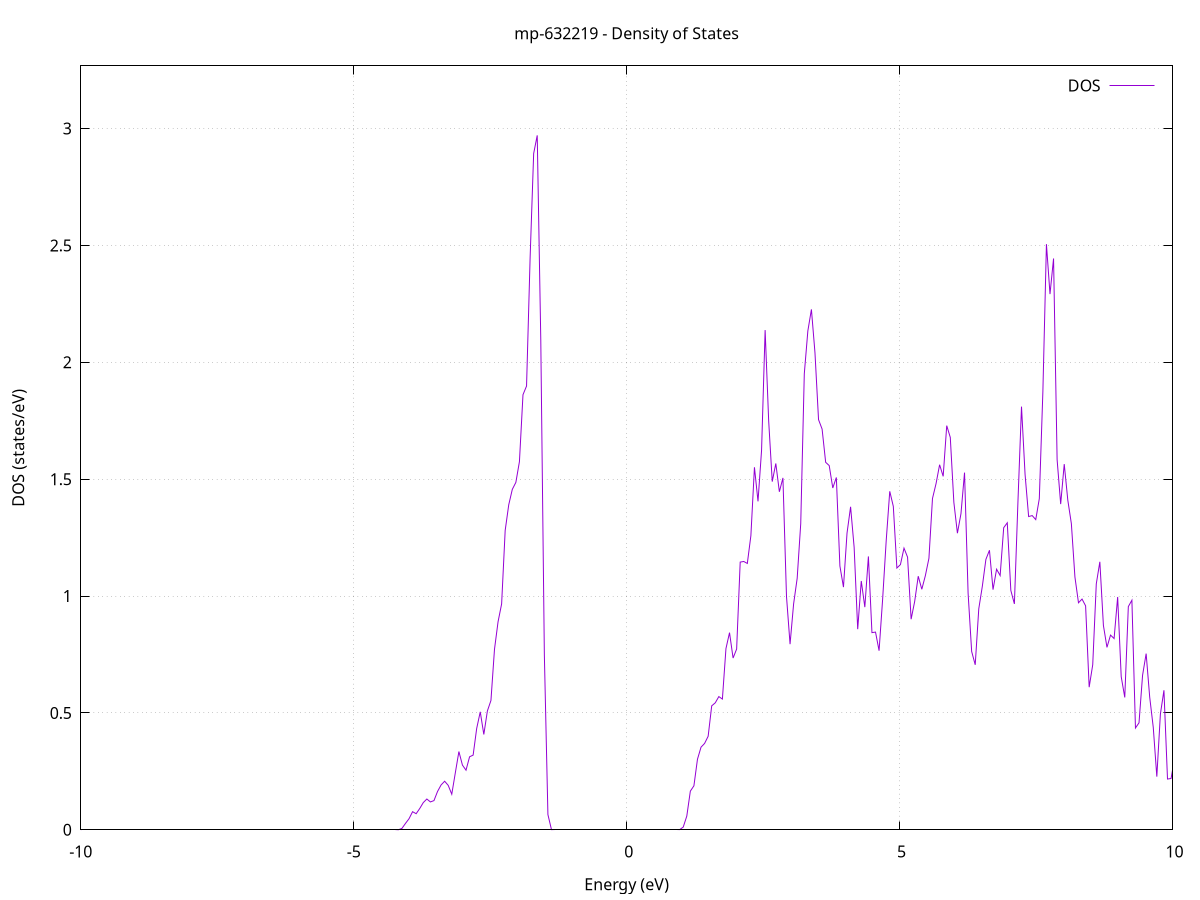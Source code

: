 set title 'mp-632219 - Density of States'
set xlabel 'Energy (eV)'
set ylabel 'DOS (states/eV)'
set grid
set xrange [-10:10]
set yrange [0:3.268]
set xzeroaxis lt -1
set terminal png size 800,600
set output 'mp-632219_dos_gnuplot.png'
plot '-' using 1:2 with lines title 'DOS'
-51.021000 0.000000
-50.955800 0.000000
-50.890500 0.000000
-50.825300 0.000000
-50.760100 0.000000
-50.694800 0.000000
-50.629600 0.000000
-50.564400 0.000000
-50.499100 0.000000
-50.433900 0.000000
-50.368600 0.000000
-50.303400 0.000000
-50.238200 0.000000
-50.172900 0.000000
-50.107700 0.000000
-50.042500 0.000000
-49.977200 0.000000
-49.912000 0.000000
-49.846800 0.000000
-49.781500 0.000000
-49.716300 0.000000
-49.651100 0.000000
-49.585800 0.000000
-49.520600 0.000000
-49.455400 0.000000
-49.390100 0.000000
-49.324900 0.000000
-49.259700 0.000000
-49.194400 0.000000
-49.129200 0.000000
-49.063900 0.000000
-48.998700 0.000000
-48.933500 0.000000
-48.868200 0.000000
-48.803000 0.000000
-48.737800 0.000000
-48.672500 0.000000
-48.607300 0.000000
-48.542100 0.000000
-48.476800 0.000000
-48.411600 0.000000
-48.346400 0.000000
-48.281100 0.000000
-48.215900 0.000000
-48.150700 0.000000
-48.085400 0.000000
-48.020200 0.000000
-47.955000 0.000000
-47.889700 0.000000
-47.824500 0.000000
-47.759200 0.000000
-47.694000 0.000000
-47.628800 0.000000
-47.563500 0.000000
-47.498300 0.000000
-47.433100 0.000000
-47.367800 0.000000
-47.302600 0.000000
-47.237400 0.000000
-47.172100 0.000000
-47.106900 0.000000
-47.041700 0.000000
-46.976400 0.000000
-46.911200 0.000000
-46.846000 0.000000
-46.780700 0.000000
-46.715500 0.000000
-46.650300 0.000000
-46.585000 0.000000
-46.519800 0.000000
-46.454500 0.000000
-46.389300 0.000000
-46.324100 0.000000
-46.258800 0.000000
-46.193600 0.000000
-46.128400 0.000000
-46.063100 0.000000
-45.997900 0.000000
-45.932700 0.000000
-45.867400 0.000000
-45.802200 0.000000
-45.737000 0.000000
-45.671700 0.000000
-45.606500 0.000000
-45.541300 0.000000
-45.476000 0.000000
-45.410800 0.000000
-45.345600 0.000000
-45.280300 0.000000
-45.215100 0.000100
-45.149800 0.033600
-45.084600 1.427100
-45.019400 11.009300
-44.954100 15.516000
-44.888900 2.637000
-44.823700 0.035200
-44.758400 0.000000
-44.693200 0.000000
-44.628000 0.000000
-44.562700 0.000000
-44.497500 0.000000
-44.432300 0.000000
-44.367000 0.000000
-44.301800 0.000000
-44.236600 0.000000
-44.171300 0.000000
-44.106100 0.000000
-44.040900 0.000000
-43.975600 0.000000
-43.910400 0.000000
-43.845100 0.000000
-43.779900 0.000000
-43.714700 0.000000
-43.649400 0.000000
-43.584200 0.000000
-43.519000 0.000000
-43.453700 0.000000
-43.388500 0.000000
-43.323300 0.000000
-43.258000 0.000000
-43.192800 0.000000
-43.127600 0.000000
-43.062300 0.000000
-42.997100 0.000000
-42.931900 0.000000
-42.866600 0.000000
-42.801400 0.000000
-42.736100 0.000000
-42.670900 0.000000
-42.605700 0.000000
-42.540400 0.000000
-42.475200 0.000000
-42.410000 0.000000
-42.344700 0.000000
-42.279500 0.000000
-42.214300 0.000000
-42.149000 0.000000
-42.083800 0.000000
-42.018600 0.000000
-41.953300 0.000000
-41.888100 0.000000
-41.822900 0.000000
-41.757600 0.000000
-41.692400 0.000000
-41.627200 0.000000
-41.561900 0.000000
-41.496700 0.000000
-41.431400 0.000000
-41.366200 0.000000
-41.301000 0.000000
-41.235700 0.000000
-41.170500 0.000000
-41.105300 0.000000
-41.040000 0.000000
-40.974800 0.000000
-40.909600 0.000000
-40.844300 0.000000
-40.779100 0.000000
-40.713900 0.000000
-40.648600 0.000000
-40.583400 0.000000
-40.518200 0.000000
-40.452900 0.000000
-40.387700 0.000000
-40.322500 0.000000
-40.257200 0.000000
-40.192000 0.000000
-40.126700 0.000000
-40.061500 0.000000
-39.996300 0.000000
-39.931000 0.000000
-39.865800 0.000000
-39.800600 0.000000
-39.735300 0.000000
-39.670100 0.000000
-39.604900 0.000000
-39.539600 0.000000
-39.474400 0.000000
-39.409200 0.000000
-39.343900 0.000000
-39.278700 0.000000
-39.213500 0.000000
-39.148200 0.000000
-39.083000 0.000000
-39.017800 0.000000
-38.952500 0.000000
-38.887300 0.000000
-38.822000 0.000000
-38.756800 0.000000
-38.691600 0.000000
-38.626300 0.000000
-38.561100 0.000000
-38.495900 0.000000
-38.430600 0.000000
-38.365400 0.000000
-38.300200 0.000000
-38.234900 0.000000
-38.169700 0.000000
-38.104500 0.000000
-38.039200 0.000000
-37.974000 0.000000
-37.908800 0.000000
-37.843500 0.000000
-37.778300 0.000000
-37.713100 0.000000
-37.647800 0.000000
-37.582600 0.000000
-37.517300 0.000000
-37.452100 0.000000
-37.386900 0.000000
-37.321600 0.000000
-37.256400 0.000000
-37.191200 0.000000
-37.125900 0.000000
-37.060700 0.000000
-36.995500 0.000000
-36.930200 0.000000
-36.865000 0.000000
-36.799800 0.000000
-36.734500 0.000000
-36.669300 0.000000
-36.604100 0.000000
-36.538800 0.000000
-36.473600 0.000000
-36.408400 0.000000
-36.343100 0.000000
-36.277900 0.000000
-36.212600 0.000000
-36.147400 0.000000
-36.082200 0.000000
-36.016900 0.000000
-35.951700 0.000000
-35.886500 0.000000
-35.821200 0.000000
-35.756000 0.000000
-35.690800 0.000000
-35.625500 0.000000
-35.560300 0.000000
-35.495100 0.000000
-35.429800 0.000000
-35.364600 0.000000
-35.299400 0.000000
-35.234100 0.000000
-35.168900 0.000000
-35.103600 0.000000
-35.038400 0.000000
-34.973200 0.000000
-34.907900 0.000000
-34.842700 0.000000
-34.777500 0.000000
-34.712200 0.000000
-34.647000 0.000000
-34.581800 0.000000
-34.516500 0.000000
-34.451300 0.000000
-34.386100 0.000000
-34.320800 0.000000
-34.255600 0.000000
-34.190400 0.000000
-34.125100 0.000000
-34.059900 0.000000
-33.994700 0.000000
-33.929400 0.000000
-33.864200 0.000000
-33.798900 0.000000
-33.733700 0.000000
-33.668500 0.000000
-33.603200 0.000000
-33.538000 0.000000
-33.472800 0.000000
-33.407500 0.000000
-33.342300 0.000000
-33.277100 0.000000
-33.211800 0.000000
-33.146600 0.000000
-33.081400 0.000000
-33.016100 0.000000
-32.950900 0.000000
-32.885700 0.000000
-32.820400 0.000000
-32.755200 0.000000
-32.690000 0.000000
-32.624700 0.000000
-32.559500 0.000000
-32.494200 0.000000
-32.429000 0.000000
-32.363800 0.000000
-32.298500 0.000000
-32.233300 0.000000
-32.168100 0.000000
-32.102800 0.000000
-32.037600 0.000000
-31.972400 0.000000
-31.907100 0.000000
-31.841900 0.000000
-31.776700 0.000000
-31.711400 0.000000
-31.646200 0.000000
-31.581000 0.000000
-31.515700 0.000000
-31.450500 0.000000
-31.385300 0.000000
-31.320000 0.000000
-31.254800 0.000000
-31.189500 0.000000
-31.124300 0.000000
-31.059100 0.000000
-30.993800 0.000000
-30.928600 0.000000
-30.863400 0.000000
-30.798100 0.000000
-30.732900 0.000000
-30.667700 0.000000
-30.602400 0.000000
-30.537200 0.000000
-30.472000 0.000000
-30.406700 0.000000
-30.341500 0.000000
-30.276300 0.000000
-30.211000 0.000000
-30.145800 0.000000
-30.080600 0.000000
-30.015300 0.000000
-29.950100 0.000000
-29.884800 0.000000
-29.819600 0.000000
-29.754400 0.000000
-29.689100 0.000000
-29.623900 0.000000
-29.558700 0.000000
-29.493400 0.000000
-29.428200 0.000000
-29.363000 0.000000
-29.297700 0.000000
-29.232500 0.000000
-29.167300 0.000000
-29.102000 0.000000
-29.036800 0.000000
-28.971600 0.000000
-28.906300 0.000000
-28.841100 0.000000
-28.775900 0.000000
-28.710600 0.000000
-28.645400 0.000000
-28.580100 0.000000
-28.514900 0.000000
-28.449700 0.000000
-28.384400 0.000000
-28.319200 0.000000
-28.254000 0.000000
-28.188700 0.000000
-28.123500 0.000000
-28.058300 0.000000
-27.993000 0.000000
-27.927800 0.000000
-27.862600 0.000000
-27.797300 0.000000
-27.732100 0.000000
-27.666900 0.000000
-27.601600 0.000000
-27.536400 0.000000
-27.471100 0.000000
-27.405900 0.000000
-27.340700 0.000000
-27.275400 0.000000
-27.210200 0.000000
-27.145000 0.000000
-27.079700 0.000000
-27.014500 0.000000
-26.949300 0.000000
-26.884000 0.000000
-26.818800 0.000000
-26.753600 0.000000
-26.688300 0.000000
-26.623100 0.000000
-26.557900 0.000000
-26.492600 0.000000
-26.427400 0.000000
-26.362200 0.000000
-26.296900 0.000000
-26.231700 0.000000
-26.166400 0.000000
-26.101200 0.000000
-26.036000 0.000000
-25.970700 0.000000
-25.905500 0.000000
-25.840300 0.000000
-25.775000 0.000000
-25.709800 0.000000
-25.644600 0.000000
-25.579300 0.000000
-25.514100 0.000000
-25.448900 0.000000
-25.383600 0.000000
-25.318400 0.000000
-25.253200 0.000000
-25.187900 0.000000
-25.122700 0.000000
-25.057500 0.000000
-24.992200 0.000000
-24.927000 0.000000
-24.861700 0.000000
-24.796500 0.000000
-24.731300 0.000000
-24.666000 0.000000
-24.600800 0.000000
-24.535600 0.000000
-24.470300 0.000000
-24.405100 0.000000
-24.339900 0.000000
-24.274600 0.000000
-24.209400 0.000000
-24.144200 0.000000
-24.078900 0.000000
-24.013700 0.000000
-23.948500 0.000000
-23.883200 0.000000
-23.818000 0.000000
-23.752800 0.000000
-23.687500 0.000000
-23.622300 0.000900
-23.557000 0.119900
-23.491800 1.814200
-23.426600 7.023100
-23.361300 10.048100
-23.296100 6.039000
-23.230900 5.076900
-23.165600 6.932600
-23.100400 9.335700
-23.035200 14.550700
-22.969900 16.032200
-22.904700 11.218300
-22.839500 3.548200
-22.774200 0.233700
-22.709000 0.001600
-22.643800 0.000000
-22.578500 0.000000
-22.513300 0.000000
-22.448100 0.000000
-22.382800 0.000000
-22.317600 0.000000
-22.252300 0.000000
-22.187100 0.000000
-22.121900 0.000000
-22.056600 0.000000
-21.991400 0.000000
-21.926200 0.000000
-21.860900 0.000000
-21.795700 0.000000
-21.730500 0.000000
-21.665200 0.000000
-21.600000 0.000000
-21.534800 0.000000
-21.469500 0.000000
-21.404300 0.000000
-21.339100 0.000000
-21.273800 0.000000
-21.208600 0.000000
-21.143400 0.000000
-21.078100 0.000000
-21.012900 0.000000
-20.947600 0.000000
-20.882400 0.000000
-20.817200 0.000000
-20.751900 0.000000
-20.686700 0.000000
-20.621500 0.000000
-20.556200 0.000000
-20.491000 0.000000
-20.425800 0.000000
-20.360500 0.000000
-20.295300 0.000000
-20.230100 0.000000
-20.164800 0.000000
-20.099600 0.000000
-20.034400 0.000000
-19.969100 0.000000
-19.903900 0.000000
-19.838600 0.000000
-19.773400 0.000000
-19.708200 0.000000
-19.642900 0.000000
-19.577700 0.000000
-19.512500 0.000000
-19.447200 0.000000
-19.382000 0.000000
-19.316800 0.000000
-19.251500 0.000000
-19.186300 0.000000
-19.121100 0.000000
-19.055800 0.000000
-18.990600 0.000000
-18.925400 0.000000
-18.860100 0.000000
-18.794900 0.000000
-18.729700 0.000000
-18.664400 0.000000
-18.599200 0.000000
-18.533900 0.000000
-18.468700 0.000000
-18.403500 0.000000
-18.338200 0.000000
-18.273000 0.000000
-18.207800 0.000000
-18.142500 0.000000
-18.077300 0.000000
-18.012100 0.000000
-17.946800 0.000000
-17.881600 0.000000
-17.816400 0.000000
-17.751100 0.000000
-17.685900 0.000000
-17.620700 0.000000
-17.555400 0.000000
-17.490200 0.000000
-17.425000 0.000000
-17.359700 0.000000
-17.294500 0.000000
-17.229200 0.000000
-17.164000 0.000000
-17.098800 0.000000
-17.033500 0.000000
-16.968300 0.000000
-16.903100 0.000000
-16.837800 0.000000
-16.772600 0.000000
-16.707400 0.000000
-16.642100 0.000000
-16.576900 0.000000
-16.511700 0.000000
-16.446400 0.000000
-16.381200 0.000000
-16.316000 0.000000
-16.250700 0.000000
-16.185500 0.000000
-16.120300 0.000000
-16.055000 0.000000
-15.989800 0.000000
-15.924500 0.000000
-15.859300 0.000000
-15.794100 0.000000
-15.728800 0.000000
-15.663600 0.000000
-15.598400 0.000000
-15.533100 0.000000
-15.467900 0.000000
-15.402700 0.000000
-15.337400 0.000000
-15.272200 0.000000
-15.207000 0.000000
-15.141700 0.000000
-15.076500 0.000000
-15.011300 0.000000
-14.946000 0.000000
-14.880800 0.000000
-14.815600 0.000000
-14.750300 0.000000
-14.685100 0.000000
-14.619800 0.000000
-14.554600 0.000000
-14.489400 0.000000
-14.424100 0.000000
-14.358900 0.000000
-14.293700 0.000000
-14.228400 0.000000
-14.163200 0.000000
-14.098000 0.000000
-14.032700 0.000000
-13.967500 0.000000
-13.902300 0.000000
-13.837000 0.000000
-13.771800 0.000000
-13.706600 0.000000
-13.641300 0.000000
-13.576100 0.000000
-13.510900 0.000000
-13.445600 0.000000
-13.380400 0.000000
-13.315100 0.000000
-13.249900 0.000000
-13.184700 0.000000
-13.119400 0.000000
-13.054200 0.000000
-12.989000 0.000000
-12.923700 0.000000
-12.858500 0.000000
-12.793300 0.000000
-12.728000 0.000000
-12.662800 0.000000
-12.597600 0.000000
-12.532300 0.000000
-12.467100 0.000000
-12.401900 0.000000
-12.336600 0.000000
-12.271400 0.000000
-12.206100 0.000000
-12.140900 0.000000
-12.075700 0.000000
-12.010400 0.000000
-11.945200 0.000000
-11.880000 0.000000
-11.814700 0.000000
-11.749500 0.000000
-11.684300 0.000000
-11.619000 0.000000
-11.553800 0.000000
-11.488600 0.000000
-11.423300 0.000000
-11.358100 0.000000
-11.292900 0.000000
-11.227600 0.000000
-11.162400 0.000000
-11.097200 0.000000
-11.031900 0.000000
-10.966700 0.000000
-10.901400 0.000000
-10.836200 0.000000
-10.771000 0.000000
-10.705700 0.000000
-10.640500 0.000000
-10.575300 0.000000
-10.510000 0.000000
-10.444800 0.000000
-10.379600 0.000000
-10.314300 0.000000
-10.249100 0.000000
-10.183900 0.000000
-10.118600 0.000000
-10.053400 0.000000
-9.988200 0.000000
-9.922900 0.000000
-9.857700 0.000000
-9.792500 0.000000
-9.727200 0.000000
-9.662000 0.000000
-9.596700 0.000000
-9.531500 0.000000
-9.466300 0.000000
-9.401000 0.000000
-9.335800 0.000000
-9.270600 0.000000
-9.205300 0.000000
-9.140100 0.000000
-9.074900 0.000000
-9.009600 0.000000
-8.944400 0.000000
-8.879200 0.000000
-8.813900 0.000000
-8.748700 0.000000
-8.683500 0.000000
-8.618200 0.000000
-8.553000 0.000000
-8.487800 0.000000
-8.422500 0.000000
-8.357300 0.000000
-8.292000 0.000000
-8.226800 0.000000
-8.161600 0.000000
-8.096300 0.000000
-8.031100 0.000000
-7.965900 0.000000
-7.900600 0.000000
-7.835400 0.000000
-7.770200 0.000000
-7.704900 0.000000
-7.639700 0.000000
-7.574500 0.000000
-7.509200 0.000000
-7.444000 0.000000
-7.378800 0.000000
-7.313500 0.000000
-7.248300 0.000000
-7.183100 0.000000
-7.117800 0.000000
-7.052600 0.000000
-6.987300 0.000000
-6.922100 0.000000
-6.856900 0.000000
-6.791600 0.000000
-6.726400 0.000000
-6.661200 0.000000
-6.595900 0.000000
-6.530700 0.000000
-6.465500 0.000000
-6.400200 0.000000
-6.335000 0.000000
-6.269800 0.000000
-6.204500 0.000000
-6.139300 0.000000
-6.074100 0.000000
-6.008800 0.000000
-5.943600 0.000000
-5.878400 0.000000
-5.813100 0.000000
-5.747900 0.000000
-5.682600 0.000000
-5.617400 0.000000
-5.552200 0.000000
-5.486900 0.000000
-5.421700 0.000000
-5.356500 0.000000
-5.291200 0.000000
-5.226000 0.000000
-5.160800 0.000000
-5.095500 0.000000
-5.030300 0.000000
-4.965100 0.000000
-4.899800 0.000000
-4.834600 0.000000
-4.769400 0.000000
-4.704100 0.000000
-4.638900 0.000000
-4.573600 0.000000
-4.508400 0.000000
-4.443200 0.000000
-4.377900 0.000000
-4.312700 0.000000
-4.247500 0.000000
-4.182200 0.000100
-4.117000 0.005800
-4.051800 0.027200
-3.986500 0.047400
-3.921300 0.077400
-3.856100 0.068800
-3.790800 0.090900
-3.725600 0.116300
-3.660400 0.131600
-3.595100 0.119100
-3.529900 0.124800
-3.464700 0.163700
-3.399400 0.191800
-3.334200 0.207700
-3.268900 0.190000
-3.203700 0.152100
-3.138500 0.243700
-3.073200 0.334700
-3.008000 0.276500
-2.942800 0.254900
-2.877500 0.312200
-2.812300 0.319400
-2.747100 0.433600
-2.681800 0.504600
-2.616600 0.407700
-2.551400 0.508200
-2.486100 0.553100
-2.420900 0.772400
-2.355700 0.889900
-2.290400 0.966200
-2.225200 1.280700
-2.160000 1.390300
-2.094700 1.456300
-2.029500 1.486200
-1.964200 1.574800
-1.899000 1.861200
-1.833800 1.898300
-1.768500 2.446200
-1.703300 2.893200
-1.638100 2.970700
-1.572800 2.093800
-1.507600 0.749300
-1.442400 0.065100
-1.377100 0.000600
-1.311900 0.000000
-1.246700 0.000000
-1.181400 0.000000
-1.116200 0.000000
-1.051000 0.000000
-0.985700 0.000000
-0.920500 0.000000
-0.855300 0.000000
-0.790000 0.000000
-0.724800 0.000000
-0.659500 0.000000
-0.594300 0.000000
-0.529100 0.000000
-0.463800 0.000000
-0.398600 0.000000
-0.333400 0.000000
-0.268100 0.000000
-0.202900 0.000000
-0.137700 0.000000
-0.072400 0.000000
-0.007200 0.000000
0.058000 0.000000
0.123300 0.000000
0.188500 0.000000
0.253700 0.000000
0.319000 0.000000
0.384200 0.000000
0.449400 0.000000
0.514700 0.000000
0.579900 0.000000
0.645200 0.000000
0.710400 0.000000
0.775600 0.000000
0.840900 0.000000
0.906100 0.000000
0.971300 0.000700
1.036600 0.011500
1.101800 0.058500
1.167000 0.165300
1.232300 0.188100
1.297500 0.301700
1.362700 0.353400
1.428000 0.369400
1.493200 0.400000
1.558400 0.530300
1.623700 0.543200
1.688900 0.569800
1.754100 0.559200
1.819400 0.775200
1.884600 0.843300
1.949900 0.734700
2.015100 0.773300
2.080300 1.145200
2.145600 1.147800
2.210800 1.139400
2.276000 1.258100
2.341300 1.550800
2.406500 1.405000
2.471700 1.623100
2.537000 2.137800
2.602200 1.748200
2.667400 1.489500
2.732700 1.567100
2.797900 1.446000
2.863100 1.505300
2.928400 0.998500
2.993600 0.794200
3.058900 0.966500
3.124100 1.075700
3.189300 1.309400
3.254600 1.950800
3.319800 2.134300
3.385000 2.226300
3.450300 2.040100
3.515500 1.754600
3.580700 1.714300
3.646000 1.572100
3.711200 1.558000
3.776400 1.462200
3.841700 1.507200
3.906900 1.128400
3.972100 1.038100
4.037400 1.269100
4.102600 1.381700
4.167800 1.207900
4.233100 0.858200
4.298300 1.064400
4.363600 0.952500
4.428800 1.169300
4.494000 0.843400
4.559300 0.845700
4.624500 0.766100
4.689700 0.986400
4.755000 1.236300
4.820200 1.448000
4.885400 1.383500
4.950700 1.119800
5.015900 1.134500
5.081100 1.204900
5.146400 1.166300
5.211600 0.900800
5.276800 0.977000
5.342100 1.084800
5.407300 1.028800
5.472500 1.087200
5.537800 1.161400
5.603000 1.417300
5.668300 1.481000
5.733500 1.561700
5.798700 1.511900
5.864000 1.728900
5.929200 1.678500
5.994400 1.400900
6.059700 1.268700
6.124900 1.352400
6.190100 1.528000
6.255400 1.012400
6.320600 0.762800
6.385800 0.705700
6.451100 0.945400
6.516300 1.041900
6.581500 1.156800
6.646800 1.195800
6.712000 1.027300
6.777200 1.114700
6.842500 1.087600
6.907700 1.292300
6.973000 1.313300
7.038200 1.024100
7.103400 0.966300
7.168700 1.404500
7.233900 1.810200
7.299100 1.520400
7.364400 1.340000
7.429600 1.344100
7.494800 1.326900
7.560100 1.416700
7.625300 1.873800
7.690500 2.505200
7.755800 2.291600
7.821000 2.444000
7.886200 1.583000
7.951500 1.393400
8.016700 1.564400
8.081900 1.410300
8.147200 1.309700
8.212400 1.081400
8.277700 0.971100
8.342900 0.987000
8.408100 0.957900
8.473400 0.610000
8.538600 0.706000
8.603800 1.052000
8.669100 1.146500
8.734300 0.874300
8.799500 0.780400
8.864800 0.832900
8.930000 0.818100
8.995200 0.995800
9.060500 0.655000
9.125700 0.566200
9.190900 0.954800
9.256200 0.982100
9.321400 0.435400
9.386600 0.457700
9.451900 0.661100
9.517100 0.753600
9.582400 0.567500
9.647600 0.438000
9.712800 0.227300
9.778100 0.494800
9.843300 0.596800
9.908500 0.217100
9.973800 0.219400
10.039000 0.306600
10.104200 0.420800
10.169500 0.245300
10.234700 0.274100
10.299900 0.409700
10.365200 0.520200
10.430400 0.508000
10.495600 0.866500
10.560900 0.914000
10.626100 0.819800
10.691400 1.138100
10.756600 1.154100
10.821800 1.158000
10.887100 1.382100
10.952300 1.114600
11.017500 1.064000
11.082800 1.058000
11.148000 1.115600
11.213200 0.982500
11.278500 0.745400
11.343700 0.958500
11.408900 1.051100
11.474200 1.024600
11.539400 0.985800
11.604600 1.057400
11.669900 1.012200
11.735100 0.856400
11.800300 0.784300
11.865600 0.991700
11.930800 1.136600
11.996100 1.270100
12.061300 1.115900
12.126500 1.090100
12.191800 1.068600
12.257000 1.039400
12.322200 0.834100
12.387500 0.846900
12.452700 0.959900
12.517900 1.023600
12.583200 1.296700
12.648400 0.975300
12.713600 1.085200
12.778900 1.034700
12.844100 0.817800
12.909300 0.834600
12.974600 1.066900
13.039800 1.388700
13.105000 1.201800
13.170300 0.987600
13.235500 1.039000
13.300800 0.909200
13.366000 0.971200
13.431200 1.063000
13.496500 0.990300
13.561700 0.655300
13.626900 0.364800
13.692200 0.276500
13.757400 0.536200
13.822600 0.783700
13.887900 0.608200
13.953100 0.224500
14.018300 0.237900
14.083600 0.654600
14.148800 0.900900
14.214000 0.959700
14.279300 0.594200
14.344500 0.683900
14.409700 1.044000
14.475000 1.130300
14.540200 1.057600
14.605500 0.787200
14.670700 0.779600
14.735900 0.596600
14.801200 0.701600
14.866400 0.955600
14.931600 0.784100
14.996900 0.762300
15.062100 0.750800
15.127300 0.831300
15.192600 1.032300
15.257800 0.803100
15.323000 0.586100
15.388300 0.879600
15.453500 1.125600
15.518700 0.985100
15.584000 0.679000
15.649200 0.713100
15.714400 0.661700
15.779700 0.428700
15.844900 0.508000
15.910200 0.660100
15.975400 0.720800
16.040600 0.698500
16.105900 0.647200
16.171100 0.803000
16.236300 0.787000
16.301600 0.545800
16.366800 0.633700
16.432000 0.936600
16.497300 1.139100
16.562500 1.122000
16.627700 1.121700
16.693000 0.848900
16.758200 0.734400
16.823400 0.960200
16.888700 1.262500
16.953900 1.143700
17.019100 1.156700
17.084400 1.430800
17.149600 1.474200
17.214900 1.505300
17.280100 1.297500
17.345300 1.499400
17.410600 1.996500
17.475800 1.829100
17.541000 1.272700
17.606300 1.143800
17.671500 1.252000
17.736700 1.225200
17.802000 1.058000
17.867200 0.788200
17.932400 0.775500
17.997700 0.918800
18.062900 0.891400
18.128100 1.040400
18.193400 0.897400
18.258600 0.417600
18.323900 0.451900
18.389100 0.770600
18.454300 0.561700
18.519600 0.470100
18.584800 0.414400
18.650000 0.493500
18.715300 0.561200
18.780500 0.474500
18.845700 0.298000
18.911000 0.178300
18.976200 0.451700
19.041400 0.435200
19.106700 0.277800
19.171900 0.391900
19.237100 0.326300
19.302400 0.278100
19.367600 0.468600
19.432800 0.663500
19.498100 0.460900
19.563300 0.473900
19.628600 0.608700
19.693800 0.472400
19.759000 0.376300
19.824300 0.444200
19.889500 0.585200
19.954700 0.474300
20.020000 0.351300
20.085200 0.803400
20.150400 1.210100
20.215700 1.072200
20.280900 0.892600
20.346100 0.712500
20.411400 0.792500
20.476600 1.013800
20.541800 0.874700
20.607100 0.653600
20.672300 0.723400
20.737500 1.148400
20.802800 1.280900
20.868000 1.077800
20.933300 1.067100
20.998500 0.907900
21.063700 0.826200
21.129000 0.907900
21.194200 1.092900
21.259400 1.425900
21.324700 1.308200
21.389900 0.981300
21.455100 0.592600
21.520400 0.761000
21.585600 0.780500
21.650800 0.729000
21.716100 0.577400
21.781300 0.658200
21.846500 0.710000
21.911800 0.629500
21.977000 0.330000
22.042200 0.268900
22.107500 0.345500
22.172700 0.411500
22.238000 0.463300
22.303200 0.564900
22.368400 0.603700
22.433700 0.644500
22.498900 0.571100
22.564100 0.605100
22.629400 0.555400
22.694600 0.627500
22.759800 0.649800
22.825100 0.734100
22.890300 0.625900
22.955500 0.724500
23.020800 0.871300
23.086000 1.036600
23.151200 1.162100
23.216500 1.075200
23.281700 1.196800
23.346900 1.596100
23.412200 1.799200
23.477400 1.708100
23.542700 1.416700
23.607900 1.670400
23.673100 1.698800
23.738400 1.342600
23.803600 1.537700
23.868800 1.301500
23.934100 1.455300
23.999300 1.536300
24.064500 1.606200
24.129800 1.601300
24.195000 1.557500
24.260200 1.468600
24.325500 1.376800
24.390700 1.131800
24.455900 1.278500
24.521200 1.187000
24.586400 1.157400
24.651600 0.932900
24.716900 0.850400
24.782100 0.783300
24.847400 0.581400
24.912600 0.980800
24.977800 1.062000
25.043100 0.909800
25.108300 1.224700
25.173500 0.999000
25.238800 1.185700
25.304000 1.160700
25.369200 0.864500
25.434500 0.572500
25.499700 0.637400
25.564900 0.894600
25.630200 0.859000
25.695400 0.734300
25.760600 0.733400
25.825900 1.005800
25.891100 1.184100
25.956400 1.502700
26.021600 1.188600
26.086800 1.119500
26.152100 1.083900
26.217300 0.881500
26.282500 0.912900
26.347800 1.241500
26.413000 1.320700
26.478200 1.108600
26.543500 1.253000
26.608700 1.019400
26.673900 1.084600
26.739200 0.981000
26.804400 0.782100
26.869600 0.708300
26.934900 0.901800
27.000100 1.182000
27.065300 0.880800
27.130600 1.211000
27.195800 1.509000
27.261100 1.179800
27.326300 1.328500
27.391500 1.245000
27.456800 0.885600
27.522000 0.730400
27.587200 0.719800
27.652500 0.607300
27.717700 0.896100
27.782900 1.188700
27.848200 1.016900
27.913400 0.929000
27.978600 0.815700
28.043900 0.662000
28.109100 0.718200
28.174300 0.911400
28.239600 0.998100
28.304800 0.724900
28.370000 0.879000
28.435300 1.373000
28.500500 1.302800
28.565800 1.427600
28.631000 1.490500
28.696200 1.264800
28.761500 1.129900
28.826700 1.379900
28.891900 1.623800
28.957200 1.546200
29.022400 1.473000
29.087600 1.080000
29.152900 1.414000
29.218100 1.361200
29.283300 1.219600
29.348600 1.441200
29.413800 1.311500
29.479000 1.149600
29.544300 1.229800
29.609500 1.526500
29.674700 1.482200
29.740000 1.376700
29.805200 1.147800
29.870500 0.919500
29.935700 0.956600
30.000900 0.912900
30.066200 1.179000
30.131400 1.536400
30.196600 1.543800
30.261900 1.207700
30.327100 1.091100
30.392300 0.815500
30.457600 0.739900
30.522800 0.937200
30.588000 1.348100
30.653300 1.532500
30.718500 1.328900
30.783700 1.532500
30.849000 1.540800
30.914200 1.320900
30.979400 1.076900
31.044700 1.247900
31.109900 1.327900
31.175200 1.219100
31.240400 0.764400
31.305600 0.904600
31.370900 1.210600
31.436100 0.770100
31.501300 0.895200
31.566600 1.307500
31.631800 1.514400
31.697000 1.202500
31.762300 0.926500
31.827500 1.226000
31.892700 1.115000
31.958000 0.964200
32.023200 0.708200
32.088400 0.807900
32.153700 1.050800
32.218900 0.920000
32.284100 0.691300
32.349400 1.044400
32.414600 1.058300
32.479900 1.045700
32.545100 0.992500
32.610300 1.169400
32.675600 0.752800
32.740800 0.711000
32.806000 0.980500
32.871300 0.804400
32.936500 0.863700
33.001700 1.033000
33.067000 1.024100
33.132200 0.893500
33.197400 1.063500
33.262700 1.058400
33.327900 0.880500
33.393100 0.953200
33.458400 1.161900
33.523600 1.394400
33.588900 1.996300
33.654100 1.431900
33.719300 1.263400
33.784600 0.982500
33.849800 0.809600
33.915000 0.827800
33.980300 1.006300
34.045500 1.293400
34.110700 1.072700
34.176000 1.290000
34.241200 1.598800
34.306400 1.508700
34.371700 1.600500
34.436900 1.236000
34.502100 1.357700
34.567400 1.340700
34.632600 1.112500
34.697800 1.349400
34.763100 1.321300
34.828300 0.977000
34.893600 1.051800
34.958800 0.984400
35.024000 0.862700
35.089300 0.965600
35.154500 1.212000
35.219700 1.193100
35.285000 1.320800
35.350200 1.553200
35.415400 1.346400
35.480700 1.259800
35.545900 1.517000
35.611100 1.087600
35.676400 1.214300
35.741600 1.707300
35.806800 1.612300
35.872100 1.253000
35.937300 1.159000
36.002500 0.981700
36.067800 1.070200
36.133000 1.219200
36.198300 1.405100
36.263500 1.443000
36.328700 1.434400
36.394000 1.502500
36.459200 1.311200
36.524400 1.296300
36.589700 0.957500
36.654900 1.061300
36.720100 1.211800
36.785400 1.224600
36.850600 1.325800
36.915800 1.240800
36.981100 1.401700
37.046300 1.326300
37.111500 1.516300
37.176800 1.279300
37.242000 1.035200
37.307200 1.336100
37.372500 1.407500
37.437700 1.338200
37.503000 0.992700
37.568200 0.844000
37.633400 0.923800
37.698700 1.111500
37.763900 1.214200
37.829100 1.360100
37.894400 1.198800
37.959600 1.046800
38.024800 1.452100
38.090100 1.396600
38.155300 1.211500
38.220500 1.149200
38.285800 1.424800
38.351000 1.468200
38.416200 1.446300
38.481500 1.508400
38.546700 1.236100
38.611900 1.156100
38.677200 1.202200
38.742400 1.292400
38.807700 1.100700
38.872900 0.797200
38.938100 0.779600
39.003400 0.818100
39.068600 1.030800
39.133800 1.533700
39.199100 1.374300
39.264300 1.182900
39.329500 1.372400
39.394800 1.027900
39.460000 0.981200
39.525200 1.272600
39.590500 1.235000
39.655700 1.288900
39.720900 1.453600
39.786200 1.494300
39.851400 1.524700
39.916600 1.215100
39.981900 1.094800
40.047100 1.177500
40.112400 1.410900
40.177600 1.273800
40.242800 1.212500
40.308100 1.164200
40.373300 0.790300
40.438500 1.092700
40.503800 1.492500
40.569000 1.139300
40.634200 1.106300
40.699500 1.613800
40.764700 1.313000
40.829900 1.332200
40.895200 1.413000
40.960400 1.472600
41.025600 1.450700
41.090900 1.308600
41.156100 0.831800
41.221400 1.023700
41.286600 1.040400
41.351800 1.583900
41.417100 1.496600
41.482300 1.197400
41.547500 1.309700
41.612800 1.348600
41.678000 1.291200
41.743200 1.421900
41.808500 1.424100
41.873700 1.500100
41.938900 1.381200
42.004200 0.964000
42.069400 1.195500
42.134600 1.565700
42.199900 1.858300
42.265100 1.863300
42.330300 1.719600
42.395600 1.159500
42.460800 1.234800
42.526100 1.413500
42.591300 1.451300
42.656500 1.372500
42.721800 1.544800
42.787000 1.295400
42.852200 1.487200
42.917500 1.839400
42.982700 1.795400
43.047900 1.414100
43.113200 1.318700
43.178400 1.007400
43.243600 1.087800
43.308900 1.168700
43.374100 1.577200
43.439300 1.914500
43.504600 1.237000
43.569800 0.963400
43.635000 1.207400
43.700300 1.350600
43.765500 1.368500
43.830800 1.500900
43.896000 1.750200
43.961200 1.826800
44.026500 1.469000
44.091700 1.498300
44.156900 1.568400
44.222200 1.209900
44.287400 1.270000
44.352600 1.116700
44.417900 1.281200
44.483100 1.264100
44.548300 1.268900
44.613600 1.412500
44.678800 1.421700
44.744000 1.183800
44.809300 0.961700
44.874500 1.260300
44.939700 1.660400
45.005000 1.269800
45.070200 1.410300
45.135500 1.439900
45.200700 1.676700
45.265900 1.576000
45.331200 1.166100
45.396400 1.341900
45.461600 1.425100
45.526900 1.005900
45.592100 1.027000
45.657300 1.352300
45.722600 1.584700
45.787800 1.135800
45.853000 0.846800
45.918300 1.125700
45.983500 0.947100
46.048700 0.708000
46.114000 0.787300
46.179200 1.493200
46.244400 1.315000
46.309700 1.312000
46.374900 1.435100
46.440200 1.546600
46.505400 1.234400
46.570600 1.301500
46.635900 1.419600
46.701100 1.298400
46.766300 1.257500
46.831600 1.166700
46.896800 1.546200
46.962000 1.587500
47.027300 1.178700
47.092500 1.536000
47.157700 1.560900
47.223000 1.150500
47.288200 0.979600
47.353400 1.278700
47.418700 1.058300
47.483900 0.833500
47.549100 0.997200
47.614400 1.285300
47.679600 1.478600
47.744900 1.427000
47.810100 1.499300
47.875300 1.328300
47.940600 0.859800
48.005800 0.969700
48.071000 1.716500
48.136300 1.936900
48.201500 1.578800
48.266700 1.715600
48.332000 1.709600
48.397200 1.877200
48.462400 1.680700
48.527700 1.772300
48.592900 1.931100
48.658100 1.514500
48.723400 1.329300
48.788600 1.414800
48.853900 1.273600
48.919100 1.363400
48.984300 1.585800
49.049600 1.128300
49.114800 1.116400
49.180000 1.226600
49.245300 1.276800
49.310500 1.686200
49.375700 1.268000
49.441000 1.465100
49.506200 2.191600
49.571400 1.923000
49.636700 1.417500
49.701900 1.312100
49.767100 1.246100
49.832400 1.656700
49.897600 1.481000
49.962800 1.326000
50.028100 1.429700
50.093300 1.185900
50.158600 0.962700
50.223800 0.873900
50.289000 1.272100
50.354300 1.552500
50.419500 1.399300
50.484700 1.302100
50.550000 0.961600
50.615200 1.187900
50.680400 1.373300
50.745700 1.554100
50.810900 1.530200
50.876100 1.076800
50.941400 1.440100
51.006600 1.634800
51.071800 1.279700
51.137100 1.452600
51.202300 2.146100
51.267500 1.679900
51.332800 1.920700
51.398000 2.027700
51.463300 1.308800
51.528500 1.206000
51.593700 1.503400
51.659000 1.743400
51.724200 1.106100
51.789400 1.320000
51.854700 1.636200
51.919900 1.154500
51.985100 1.122500
52.050400 1.107700
52.115600 1.225400
52.180800 1.615400
52.246100 1.991200
52.311300 1.790300
52.376500 1.442800
52.441800 1.264800
52.507000 1.536800
52.572200 1.736500
52.637500 1.538600
52.702700 1.276600
52.768000 1.486400
52.833200 1.400100
52.898400 1.290900
52.963700 1.125500
53.028900 1.112100
53.094100 1.122300
53.159400 1.072300
53.224600 1.152900
53.289800 1.232100
53.355100 1.225200
53.420300 1.370000
53.485500 1.475500
53.550800 1.749100
53.616000 1.478700
53.681200 1.034100
53.746500 0.935000
53.811700 1.147800
53.876900 1.461500
53.942200 1.699300
54.007400 1.432100
54.072700 1.337300
54.137900 1.647900
54.203100 1.514700
54.268400 1.214300
54.333600 1.438100
54.398800 1.784700
54.464100 1.378900
54.529300 1.450200
54.594500 1.339100
54.659800 1.246000
54.725000 1.505200
54.790200 1.607100
54.855500 1.622700
54.920700 1.620600
54.985900 1.593900
55.051200 1.599500
55.116400 1.433000
55.181600 1.573700
55.246900 1.801300
55.312100 1.652100
55.377400 1.496300
55.442600 0.959900
55.507800 0.997100
55.573100 1.566500
55.638300 1.834100
55.703500 1.230700
55.768800 0.790500
55.834000 1.267300
55.899200 1.752300
55.964500 1.313500
56.029700 1.084300
56.094900 1.631900
56.160200 1.551800
56.225400 1.540900
56.290600 1.562400
56.355900 0.925600
56.421100 0.912500
56.486400 1.255700
56.551600 1.167700
56.616800 1.469500
56.682100 1.665900
56.747300 1.655300
56.812500 1.421200
56.877800 1.686100
56.943000 1.801100
57.008200 1.710300
57.073500 1.526900
57.138700 1.424800
57.203900 1.271500
57.269200 1.183300
57.334400 1.532700
57.399600 1.495000
57.464900 1.563700
57.530100 1.475200
57.595300 1.161200
57.660600 1.209300
57.725800 1.491200
57.791100 1.582400
57.856300 1.357900
57.921500 1.161100
57.986800 1.845600
58.052000 1.858700
58.117200 1.652800
58.182500 1.482800
58.247700 1.234100
58.312900 1.495700
58.378200 1.648500
58.443400 1.645000
58.508600 1.593700
58.573900 1.390500
58.639100 1.107400
58.704300 1.403500
58.769600 1.325700
58.834800 1.391000
58.900000 1.531400
58.965300 1.226800
59.030500 1.224900
59.095800 1.254100
59.161000 1.255600
59.226200 1.453500
59.291500 1.233000
59.356700 1.744700
59.421900 1.811700
59.487200 1.569100
59.552400 1.609100
59.617600 1.914400
59.682900 1.605000
59.748100 1.575400
59.813300 1.948100
59.878600 1.705900
59.943800 1.409900
60.009000 1.394000
60.074300 1.870500
60.139500 1.736300
60.204700 1.464400
60.270000 1.669800
60.335200 1.337100
60.400500 1.188500
60.465700 1.270800
60.530900 1.636700
60.596200 1.740200
60.661400 1.411300
60.726600 1.396100
60.791900 1.252600
60.857100 1.322900
60.922300 1.242600
60.987600 1.628300
61.052800 1.574500
61.118000 1.099500
61.183300 1.383100
61.248500 1.298900
61.313700 1.303200
61.379000 1.758500
61.444200 1.683400
61.509400 1.234200
61.574700 1.151100
61.639900 1.700500
61.705200 1.708800
61.770400 1.430900
61.835600 1.388000
61.900900 1.530200
61.966100 1.830500
62.031300 1.782200
62.096600 1.569500
62.161800 1.600200
62.227000 1.387600
62.292300 1.492100
62.357500 1.391800
62.422700 1.458400
62.488000 1.730200
62.553200 1.816600
62.618400 1.575400
62.683700 1.453300
62.748900 1.618600
62.814100 1.728100
62.879400 1.473400
62.944600 1.304600
63.009900 1.428700
63.075100 1.557300
63.140300 1.463900
63.205600 1.293400
63.270800 1.186200
63.336000 1.524000
63.401300 1.596900
63.466500 1.376200
63.531700 1.764400
63.597000 1.669100
63.662200 1.316300
63.727400 1.197000
63.792700 1.278800
63.857900 1.923400
63.923100 1.849500
63.988400 1.708100
64.053600 1.934500
64.118800 1.676900
64.184100 1.562300
64.249300 1.669100
64.314600 1.620700
64.379800 1.480800
64.445000 1.480500
64.510300 1.525800
64.575500 1.236600
64.640700 1.192100
64.706000 1.375900
64.771200 1.623300
64.836400 1.903100
64.901700 1.857400
64.966900 1.661400
65.032100 1.647500
65.097400 1.266300
65.162600 1.291500
65.227800 1.454900
65.293100 1.547500
65.358300 1.919800
65.423600 1.582300
65.488800 0.985100
65.554000 1.158800
65.619300 1.649600
65.684500 1.752300
65.749700 1.606700
65.815000 1.961800
65.880200 1.896700
65.945400 1.768200
66.010700 1.382700
66.075900 1.391100
66.141100 1.550500
66.206400 2.069400
66.271600 1.867300
66.336800 1.398000
66.402100 1.438800
66.467300 1.285300
66.532500 1.337400
66.597800 1.297100
66.663000 1.077800
66.728300 1.202600
66.793500 1.466300
66.858700 1.343400
66.924000 1.334900
66.989200 0.939500
67.054400 1.319000
67.119700 1.487500
67.184900 1.211800
67.250100 1.261900
67.315400 1.602100
67.380600 1.812600
67.445800 1.939100
67.511100 1.823600
67.576300 1.714700
67.641500 1.714700
67.706800 1.846200
67.772000 1.747500
67.837200 1.913500
67.902500 1.553400
67.967700 1.527500
68.033000 1.803300
68.098200 1.411400
68.163400 1.743600
68.228700 1.836600
68.293900 1.618800
68.359100 1.212900
68.424400 1.525700
68.489600 1.519100
68.554800 1.473300
68.620100 1.283000
68.685300 1.603300
68.750500 1.176600
68.815800 1.094800
68.881000 1.506900
68.946200 1.644700
69.011500 1.775800
69.076700 1.701800
69.141900 1.592500
69.207200 1.130800
69.272400 1.271800
69.337700 1.746400
69.402900 2.075400
69.468100 1.508000
69.533400 1.246900
69.598600 1.399000
69.663800 1.076800
69.729100 1.344800
69.794300 1.436600
69.859500 1.143200
69.924800 1.031000
69.990000 1.294000
70.055200 1.740700
70.120500 1.642200
70.185700 1.475200
70.250900 1.390000
70.316200 1.723300
70.381400 1.468600
70.446600 1.207700
70.511900 1.338200
70.577100 0.952900
70.642400 0.868400
70.707600 0.754700
70.772800 1.021600
70.838100 1.468600
70.903300 1.242100
70.968500 1.055500
71.033800 1.034800
71.099000 1.106100
71.164200 1.107600
71.229500 0.998300
71.294700 1.321300
71.359900 1.352200
71.425200 0.864300
71.490400 0.376400
71.555600 0.500100
71.620900 0.741800
71.686100 0.782600
71.751300 0.583600
71.816600 0.592800
71.881800 0.438300
71.947100 0.580300
72.012300 0.767500
72.077500 0.608900
72.142800 0.563800
72.208000 0.568700
72.273200 0.430100
72.338500 0.202700
72.403700 0.117300
72.468900 0.144000
72.534200 0.171000
72.599400 0.119900
72.664600 0.111000
72.729900 0.120400
72.795100 0.134600
72.860300 0.081600
72.925600 0.071400
72.990800 0.014700
73.056100 0.064500
73.121300 0.077600
73.186500 0.030100
73.251800 0.002700
73.317000 0.030500
73.382200 0.073500
73.447500 0.017100
73.512700 0.029800
73.577900 0.026200
73.643200 0.001700
73.708400 0.000000
73.773600 0.000000
73.838900 0.000000
73.904100 0.000000
73.969300 0.000000
74.034600 0.000000
74.099800 0.000000
74.165000 0.000000
74.230300 0.000000
74.295500 0.000000
74.360800 0.000000
74.426000 0.000000
74.491200 0.000000
74.556500 0.000000
74.621700 0.000000
74.686900 0.000000
74.752200 0.000000
74.817400 0.000000
74.882600 0.000000
74.947900 0.000000
75.013100 0.000000
75.078300 0.000000
75.143600 0.000000
75.208800 0.000000
75.274000 0.000000
75.339300 0.000000
75.404500 0.000000
75.469700 0.000000
75.535000 0.000000
75.600200 0.000000
75.665500 0.000000
75.730700 0.000000
75.795900 0.000000
75.861200 0.000000
75.926400 0.000000
75.991600 0.000000
76.056900 0.000000
76.122100 0.000000
76.187300 0.000000
76.252600 0.000000
76.317800 0.000000
76.383000 0.000000
76.448300 0.000000
76.513500 0.000000
76.578700 0.000000
76.644000 0.000000
76.709200 0.000000
76.774400 0.000000
76.839700 0.000000
76.904900 0.000000
76.970200 0.000000
77.035400 0.000000
77.100600 0.000000
77.165900 0.000000
77.231100 0.000000
77.296300 0.000000
77.361600 0.000000
77.426800 0.000000
77.492000 0.000000
77.557300 0.000000
77.622500 0.000000
77.687700 0.000000
77.753000 0.000000
77.818200 0.000000
77.883400 0.000000
77.948700 0.000000
78.013900 0.000000
78.079100 0.000000
78.144400 0.000000
78.209600 0.000000
78.274900 0.000000
78.340100 0.000000
78.405300 0.000000
78.470600 0.000000
78.535800 0.000000
78.601000 0.000000
78.666300 0.000000
78.731500 0.000000
78.796700 0.000000
78.862000 0.000000
78.927200 0.000000
78.992400 0.000000
79.057700 0.000000
79.122900 0.000000
79.188100 0.000000
79.253400 0.000000
79.318600 0.000000
79.383800 0.000000
79.449100 0.000000
e
